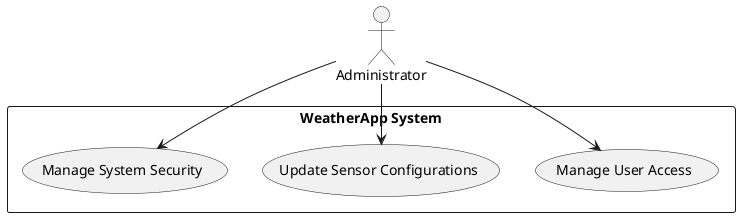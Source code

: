 @startuml
actor "Administrator" as Admin

rectangle "WeatherApp System" {
    usecase "Manage User Access" as UC1
    usecase "Update Sensor Configurations" as UC2
    usecase "Manage System Security" as UC3
}

Admin --> UC1
Admin --> UC2
Admin --> UC3
@enduml
